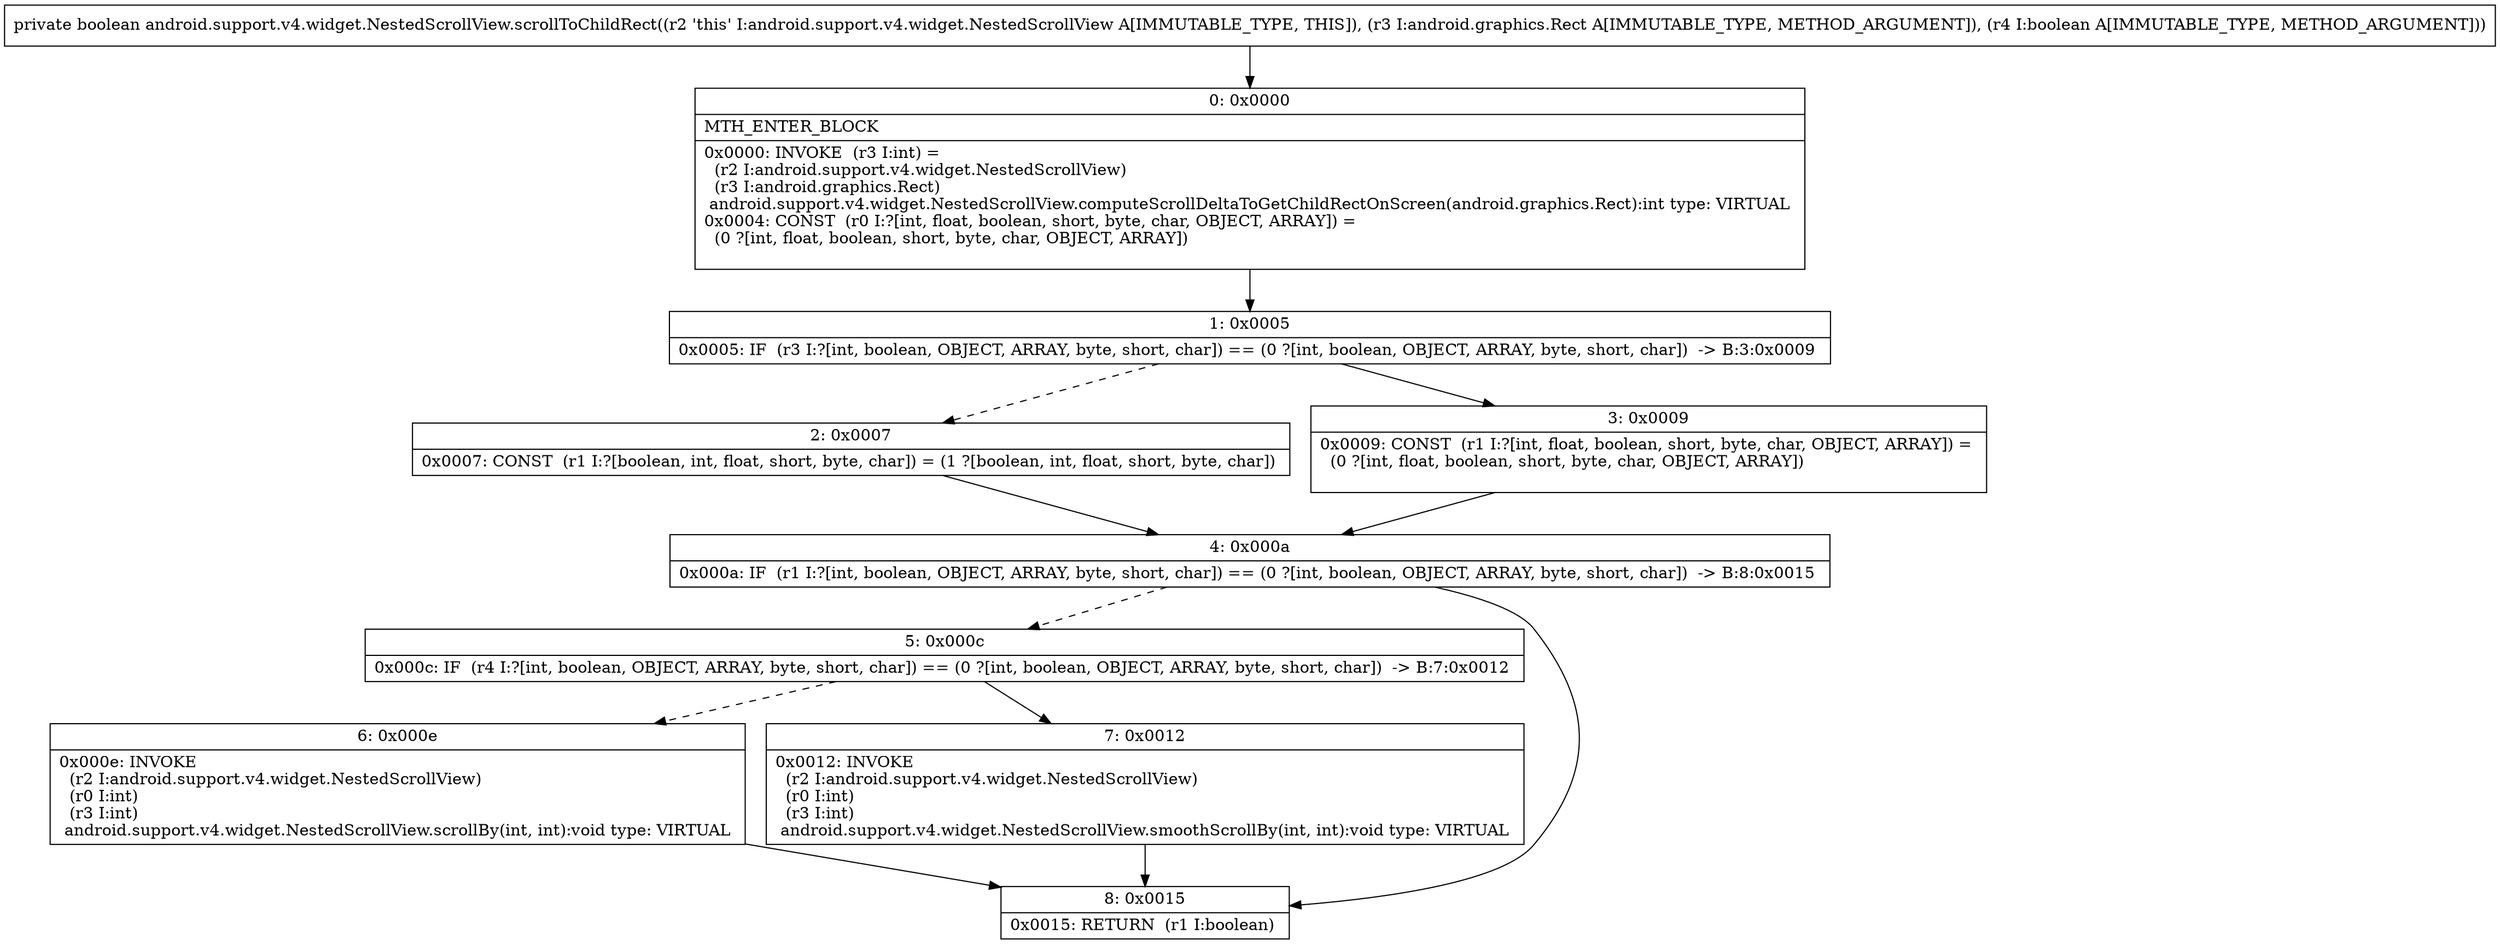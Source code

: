 digraph "CFG forandroid.support.v4.widget.NestedScrollView.scrollToChildRect(Landroid\/graphics\/Rect;Z)Z" {
Node_0 [shape=record,label="{0\:\ 0x0000|MTH_ENTER_BLOCK\l|0x0000: INVOKE  (r3 I:int) = \l  (r2 I:android.support.v4.widget.NestedScrollView)\l  (r3 I:android.graphics.Rect)\l android.support.v4.widget.NestedScrollView.computeScrollDeltaToGetChildRectOnScreen(android.graphics.Rect):int type: VIRTUAL \l0x0004: CONST  (r0 I:?[int, float, boolean, short, byte, char, OBJECT, ARRAY]) = \l  (0 ?[int, float, boolean, short, byte, char, OBJECT, ARRAY])\l \l}"];
Node_1 [shape=record,label="{1\:\ 0x0005|0x0005: IF  (r3 I:?[int, boolean, OBJECT, ARRAY, byte, short, char]) == (0 ?[int, boolean, OBJECT, ARRAY, byte, short, char])  \-\> B:3:0x0009 \l}"];
Node_2 [shape=record,label="{2\:\ 0x0007|0x0007: CONST  (r1 I:?[boolean, int, float, short, byte, char]) = (1 ?[boolean, int, float, short, byte, char]) \l}"];
Node_3 [shape=record,label="{3\:\ 0x0009|0x0009: CONST  (r1 I:?[int, float, boolean, short, byte, char, OBJECT, ARRAY]) = \l  (0 ?[int, float, boolean, short, byte, char, OBJECT, ARRAY])\l \l}"];
Node_4 [shape=record,label="{4\:\ 0x000a|0x000a: IF  (r1 I:?[int, boolean, OBJECT, ARRAY, byte, short, char]) == (0 ?[int, boolean, OBJECT, ARRAY, byte, short, char])  \-\> B:8:0x0015 \l}"];
Node_5 [shape=record,label="{5\:\ 0x000c|0x000c: IF  (r4 I:?[int, boolean, OBJECT, ARRAY, byte, short, char]) == (0 ?[int, boolean, OBJECT, ARRAY, byte, short, char])  \-\> B:7:0x0012 \l}"];
Node_6 [shape=record,label="{6\:\ 0x000e|0x000e: INVOKE  \l  (r2 I:android.support.v4.widget.NestedScrollView)\l  (r0 I:int)\l  (r3 I:int)\l android.support.v4.widget.NestedScrollView.scrollBy(int, int):void type: VIRTUAL \l}"];
Node_7 [shape=record,label="{7\:\ 0x0012|0x0012: INVOKE  \l  (r2 I:android.support.v4.widget.NestedScrollView)\l  (r0 I:int)\l  (r3 I:int)\l android.support.v4.widget.NestedScrollView.smoothScrollBy(int, int):void type: VIRTUAL \l}"];
Node_8 [shape=record,label="{8\:\ 0x0015|0x0015: RETURN  (r1 I:boolean) \l}"];
MethodNode[shape=record,label="{private boolean android.support.v4.widget.NestedScrollView.scrollToChildRect((r2 'this' I:android.support.v4.widget.NestedScrollView A[IMMUTABLE_TYPE, THIS]), (r3 I:android.graphics.Rect A[IMMUTABLE_TYPE, METHOD_ARGUMENT]), (r4 I:boolean A[IMMUTABLE_TYPE, METHOD_ARGUMENT])) }"];
MethodNode -> Node_0;
Node_0 -> Node_1;
Node_1 -> Node_2[style=dashed];
Node_1 -> Node_3;
Node_2 -> Node_4;
Node_3 -> Node_4;
Node_4 -> Node_5[style=dashed];
Node_4 -> Node_8;
Node_5 -> Node_6[style=dashed];
Node_5 -> Node_7;
Node_6 -> Node_8;
Node_7 -> Node_8;
}


